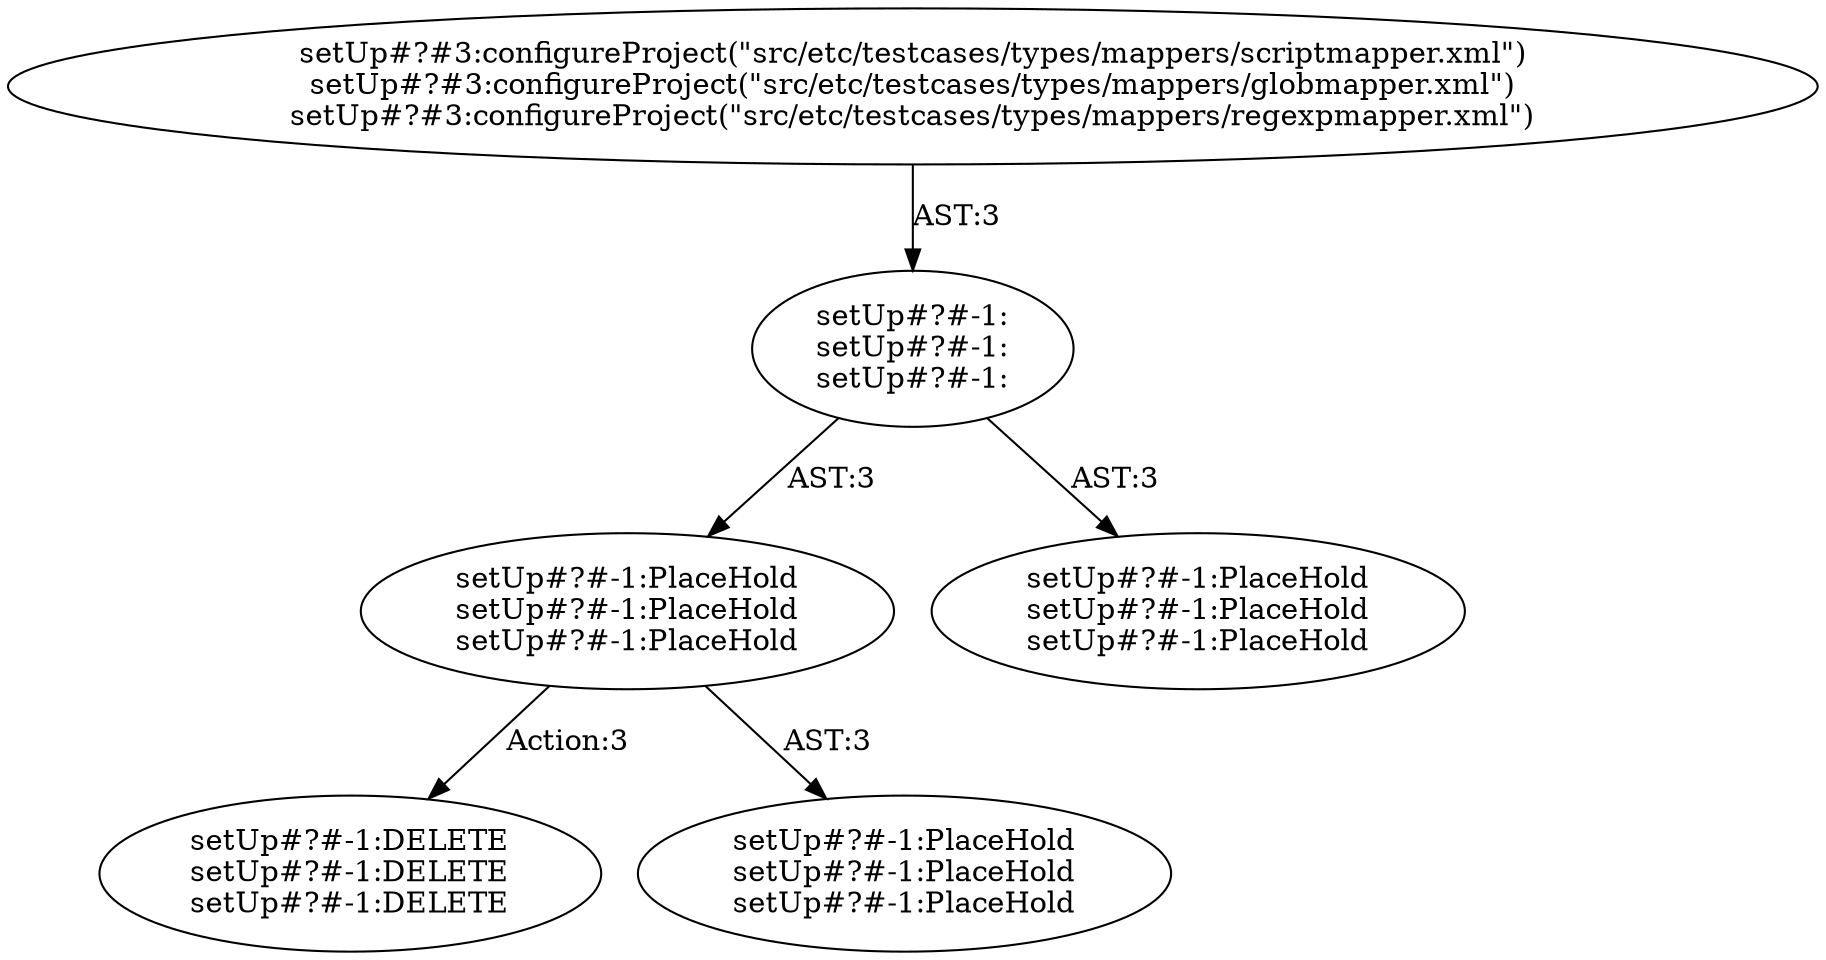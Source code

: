 digraph "Pattern" {
0 [label="setUp#?#-1:DELETE
setUp#?#-1:DELETE
setUp#?#-1:DELETE" shape=ellipse]
1 [label="setUp#?#-1:PlaceHold
setUp#?#-1:PlaceHold
setUp#?#-1:PlaceHold" shape=ellipse]
2 [label="setUp#?#-1:
setUp#?#-1:
setUp#?#-1:" shape=ellipse]
3 [label="setUp#?#3:configureProject(\"src/etc/testcases/types/mappers/scriptmapper.xml\")
setUp#?#3:configureProject(\"src/etc/testcases/types/mappers/globmapper.xml\")
setUp#?#3:configureProject(\"src/etc/testcases/types/mappers/regexpmapper.xml\")" shape=ellipse]
4 [label="setUp#?#-1:PlaceHold
setUp#?#-1:PlaceHold
setUp#?#-1:PlaceHold" shape=ellipse]
5 [label="setUp#?#-1:PlaceHold
setUp#?#-1:PlaceHold
setUp#?#-1:PlaceHold" shape=ellipse]
1 -> 0 [label="Action:3"];
1 -> 5 [label="AST:3"];
2 -> 1 [label="AST:3"];
2 -> 4 [label="AST:3"];
3 -> 2 [label="AST:3"];
}